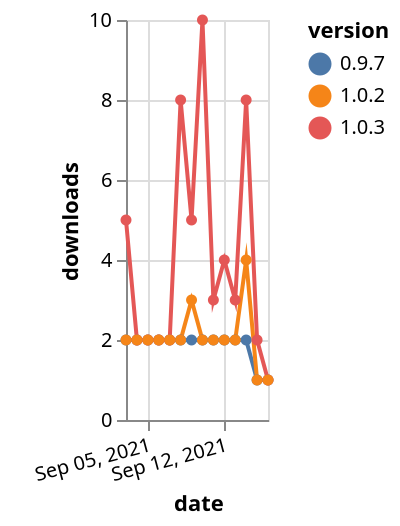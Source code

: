 {"$schema": "https://vega.github.io/schema/vega-lite/v5.json", "description": "A simple bar chart with embedded data.", "data": {"values": [{"date": "2021-09-03", "total": 2834, "delta": 2, "version": "0.9.7"}, {"date": "2021-09-04", "total": 2836, "delta": 2, "version": "0.9.7"}, {"date": "2021-09-05", "total": 2838, "delta": 2, "version": "0.9.7"}, {"date": "2021-09-06", "total": 2840, "delta": 2, "version": "0.9.7"}, {"date": "2021-09-07", "total": 2842, "delta": 2, "version": "0.9.7"}, {"date": "2021-09-08", "total": 2844, "delta": 2, "version": "0.9.7"}, {"date": "2021-09-09", "total": 2846, "delta": 2, "version": "0.9.7"}, {"date": "2021-09-10", "total": 2848, "delta": 2, "version": "0.9.7"}, {"date": "2021-09-11", "total": 2850, "delta": 2, "version": "0.9.7"}, {"date": "2021-09-12", "total": 2852, "delta": 2, "version": "0.9.7"}, {"date": "2021-09-13", "total": 2854, "delta": 2, "version": "0.9.7"}, {"date": "2021-09-14", "total": 2856, "delta": 2, "version": "0.9.7"}, {"date": "2021-09-15", "total": 2857, "delta": 1, "version": "0.9.7"}, {"date": "2021-09-16", "total": 2858, "delta": 1, "version": "0.9.7"}, {"date": "2021-09-03", "total": 3528, "delta": 5, "version": "1.0.3"}, {"date": "2021-09-04", "total": 3530, "delta": 2, "version": "1.0.3"}, {"date": "2021-09-05", "total": 3532, "delta": 2, "version": "1.0.3"}, {"date": "2021-09-06", "total": 3534, "delta": 2, "version": "1.0.3"}, {"date": "2021-09-07", "total": 3536, "delta": 2, "version": "1.0.3"}, {"date": "2021-09-08", "total": 3544, "delta": 8, "version": "1.0.3"}, {"date": "2021-09-09", "total": 3549, "delta": 5, "version": "1.0.3"}, {"date": "2021-09-10", "total": 3559, "delta": 10, "version": "1.0.3"}, {"date": "2021-09-11", "total": 3562, "delta": 3, "version": "1.0.3"}, {"date": "2021-09-12", "total": 3566, "delta": 4, "version": "1.0.3"}, {"date": "2021-09-13", "total": 3569, "delta": 3, "version": "1.0.3"}, {"date": "2021-09-14", "total": 3577, "delta": 8, "version": "1.0.3"}, {"date": "2021-09-15", "total": 3579, "delta": 2, "version": "1.0.3"}, {"date": "2021-09-16", "total": 3580, "delta": 1, "version": "1.0.3"}, {"date": "2021-09-03", "total": 2986, "delta": 2, "version": "1.0.2"}, {"date": "2021-09-04", "total": 2988, "delta": 2, "version": "1.0.2"}, {"date": "2021-09-05", "total": 2990, "delta": 2, "version": "1.0.2"}, {"date": "2021-09-06", "total": 2992, "delta": 2, "version": "1.0.2"}, {"date": "2021-09-07", "total": 2994, "delta": 2, "version": "1.0.2"}, {"date": "2021-09-08", "total": 2996, "delta": 2, "version": "1.0.2"}, {"date": "2021-09-09", "total": 2999, "delta": 3, "version": "1.0.2"}, {"date": "2021-09-10", "total": 3001, "delta": 2, "version": "1.0.2"}, {"date": "2021-09-11", "total": 3003, "delta": 2, "version": "1.0.2"}, {"date": "2021-09-12", "total": 3005, "delta": 2, "version": "1.0.2"}, {"date": "2021-09-13", "total": 3007, "delta": 2, "version": "1.0.2"}, {"date": "2021-09-14", "total": 3011, "delta": 4, "version": "1.0.2"}, {"date": "2021-09-15", "total": 3012, "delta": 1, "version": "1.0.2"}, {"date": "2021-09-16", "total": 3013, "delta": 1, "version": "1.0.2"}]}, "width": "container", "mark": {"type": "line", "point": {"filled": true}}, "encoding": {"x": {"field": "date", "type": "temporal", "timeUnit": "yearmonthdate", "title": "date", "axis": {"labelAngle": -15}}, "y": {"field": "delta", "type": "quantitative", "title": "downloads"}, "color": {"field": "version", "type": "nominal"}, "tooltip": {"field": "delta"}}}